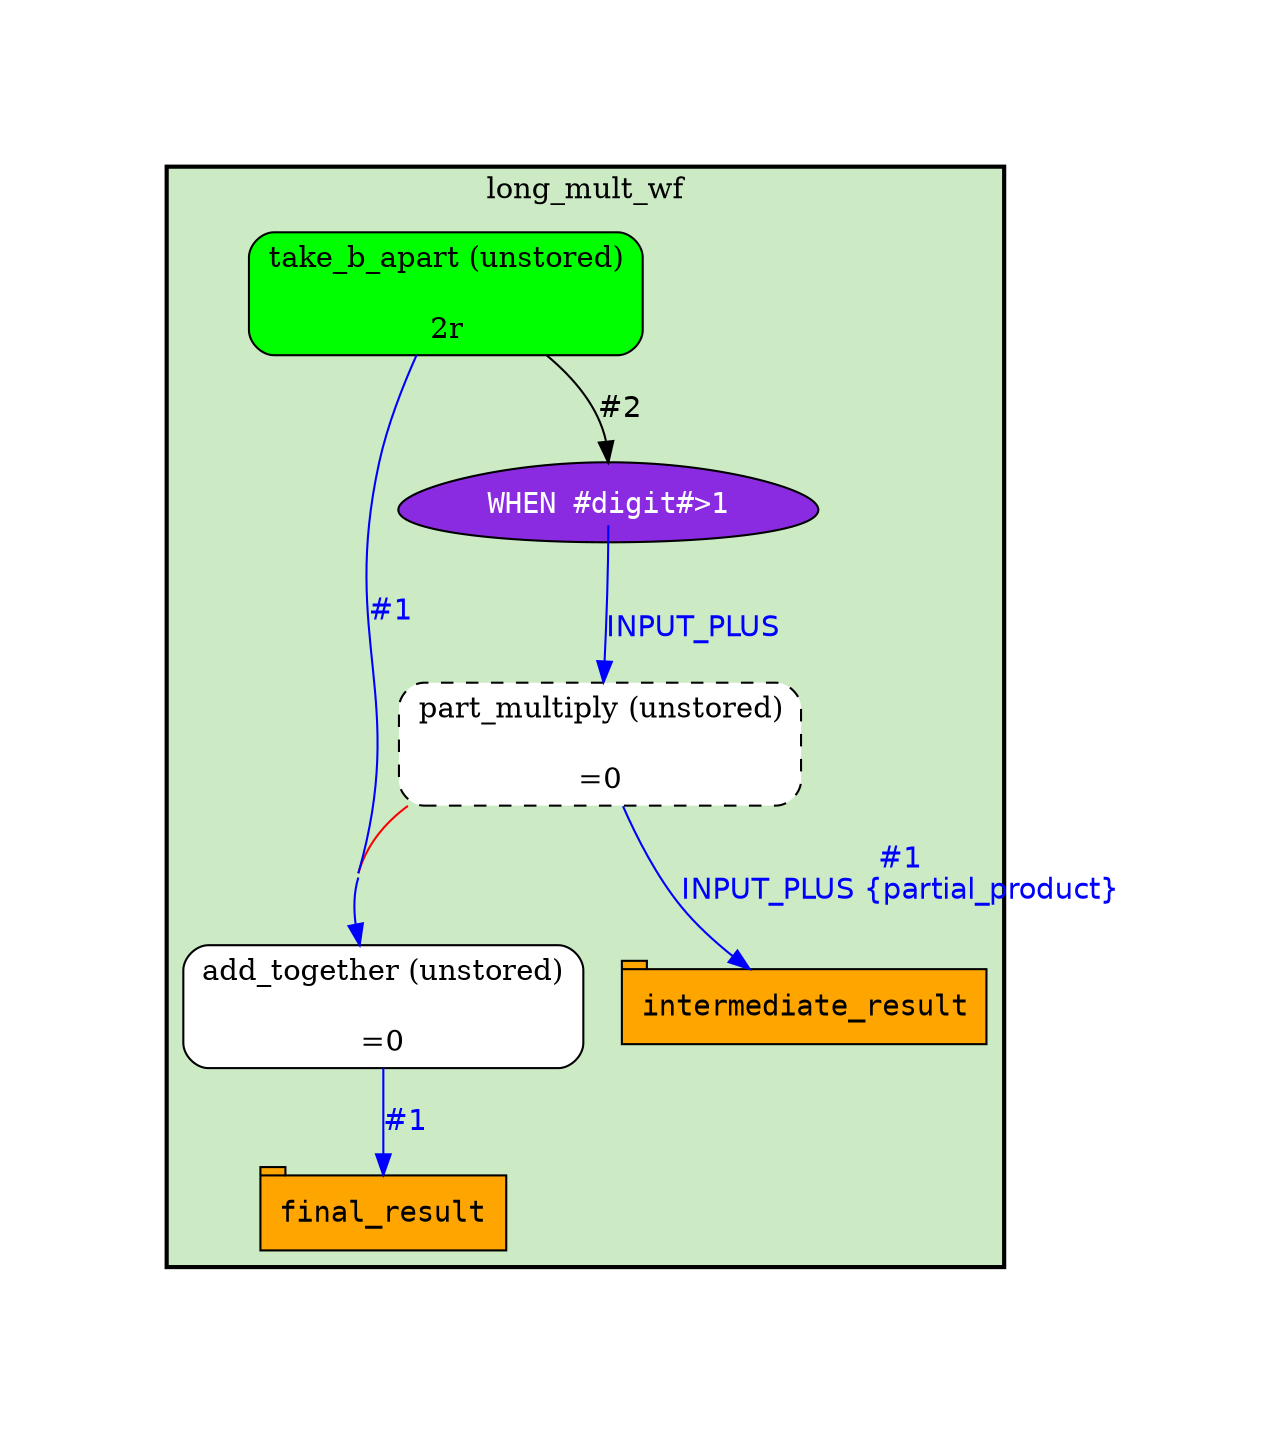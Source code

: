 digraph test {
	ratio="compress"; concentrate = "true"; name = "AnalysisWorkflow"; pad = "1.0";
	analysis_add_together [fillcolor="white", fontname="Times-Roman", label=<<table border="0" cellborder="0" cellspacing="0" cellpadding="1"><tr><td colspan="1">add_together (unstored)</td></tr><tr><td colspan="1"> </td></tr><tr><td>=0</td></tr></table>>, shape="Mrecord", style="filled"];
	analysis_part_multiply [fillcolor="white", fontname="Times-Roman", label=<<table border="0" cellborder="0" cellspacing="0" cellpadding="1"><tr><td colspan="1">part_multiply (unstored)</td></tr><tr><td colspan="1"> </td></tr><tr><td>=0</td></tr></table>>, shape="Mrecord", style="dashed, filled"];
	analysis_take_b_apart [fillcolor="green", fontname="Times-Roman", label=<<table border="0" cellborder="0" cellspacing="0" cellpadding="1"><tr><td colspan="1">take_b_apart (unstored)</td></tr><tr><td colspan="1"> </td></tr><tr><td bgcolor="green" width="100%">2r</td></tr></table>>, shape="Mrecord", style="filled"];
	dfr_p1_mp [fillcolor="blueviolet", fontcolor="white", fontname="Courier", label=<<table border="0" cellborder="0" cellspacing="0" cellpadding="1">i<tr><td></td></tr><tr><td port="cond_0">WHEN #digit#&gt;1</td></tr></table>>, shape="egg", style="filled"];
	table_final_result [fillcolor="orange", fontcolor="black", fontname="Courier", label=<<table border="0" cellborder="0" cellspacing="0" cellpadding="1"><tr><td colspan="1">final_result</td></tr></table>>, shape="tab", style="filled"];
	table_intermediate_result [fillcolor="orange", fontcolor="black", fontname="Courier", label=<<table border="0" cellborder="0" cellspacing="0" cellpadding="1"><tr><td colspan="1">intermediate_result</td></tr></table>>, shape="tab", style="filled"];
	analysis_add_together -> table_final_result [color="blue", fontcolor="blue", fontname="Helvetica", label="#1\n"];
	analysis_part_multiply -> analysis_add_together [arrowhead="tee", color="red"];
	analysis_part_multiply -> table_intermediate_result [color="blue", fontcolor="blue", fontname="Helvetica", label="#1\nINPUT_PLUS {partial_product}"];
	analysis_take_b_apart -> analysis_add_together [color="blue", fontcolor="blue", fontname="Helvetica", label="#1\n"];
	analysis_take_b_apart -> dfr_p1_mp [arrowhead="normal", color="black", fontcolor="black", fontname="Helvetica", headport="n", label="#2"];
	dfr_p1_mp -> analysis_part_multiply [color="blue", fontcolor="blue", fontname="Helvetica", label="\nINPUT_PLUS ", tailport="cond_0"];

subgraph cluster_long_mult_wf {
	label="long_mult_wf";
	style="bold,filled";
	colorscheme="pastel19";
	fillcolor="3";
	color="";
	analysis_add_together;
	analysis_part_multiply;
	analysis_take_b_apart;
	dfr_p1_mp;
	table_final_result;
	table_intermediate_result;
}
}
